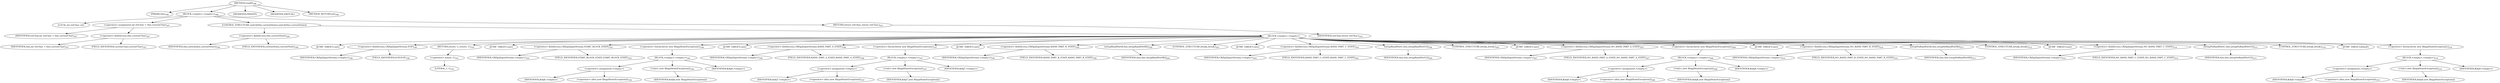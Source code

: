 digraph "read0" {  
"639" [label = <(METHOD,read0)<SUB>186</SUB>> ]
"18" [label = <(PARAM,this)<SUB>186</SUB>> ]
"640" [label = <(BLOCK,&lt;empty&gt;,&lt;empty&gt;)<SUB>186</SUB>> ]
"641" [label = <(LOCAL,int retChar: int)> ]
"642" [label = <(&lt;operator&gt;.assignment,int retChar = this.currentChar)<SUB>187</SUB>> ]
"643" [label = <(IDENTIFIER,retChar,int retChar = this.currentChar)<SUB>187</SUB>> ]
"644" [label = <(&lt;operator&gt;.fieldAccess,this.currentChar)<SUB>187</SUB>> ]
"17" [label = <(IDENTIFIER,this,int retChar = this.currentChar)<SUB>187</SUB>> ]
"645" [label = <(FIELD_IDENTIFIER,currentChar,currentChar)<SUB>187</SUB>> ]
"646" [label = <(CONTROL_STRUCTURE,switch(this.currentState),switch(this.currentState))> ]
"647" [label = <(&lt;operator&gt;.fieldAccess,this.currentState)<SUB>189</SUB>> ]
"19" [label = <(IDENTIFIER,this,switch(this.currentState))<SUB>189</SUB>> ]
"648" [label = <(FIELD_IDENTIFIER,currentState,currentState)<SUB>189</SUB>> ]
"649" [label = <(BLOCK,&lt;empty&gt;,&lt;empty&gt;)> ]
"650" [label = <(JUMP_TARGET,case)> ]
"651" [label = <(&lt;operator&gt;.fieldAccess,CBZip2InputStream.EOF)<SUB>190</SUB>> ]
"652" [label = <(IDENTIFIER,CBZip2InputStream,&lt;empty&gt;)<SUB>190</SUB>> ]
"653" [label = <(FIELD_IDENTIFIER,EOF,EOF)<SUB>190</SUB>> ]
"654" [label = <(RETURN,return -1;,return -1;)<SUB>191</SUB>> ]
"655" [label = <(&lt;operator&gt;.minus,-1)<SUB>191</SUB>> ]
"656" [label = <(LITERAL,1,-1)<SUB>191</SUB>> ]
"657" [label = <(JUMP_TARGET,case)> ]
"658" [label = <(&lt;operator&gt;.fieldAccess,CBZip2InputStream.START_BLOCK_STATE)<SUB>193</SUB>> ]
"659" [label = <(IDENTIFIER,CBZip2InputStream,&lt;empty&gt;)<SUB>193</SUB>> ]
"660" [label = <(FIELD_IDENTIFIER,START_BLOCK_STATE,START_BLOCK_STATE)<SUB>193</SUB>> ]
"661" [label = <(&lt;operator&gt;.throw,throw new IllegalStateException();)<SUB>194</SUB>> ]
"662" [label = <(BLOCK,&lt;empty&gt;,&lt;empty&gt;)<SUB>194</SUB>> ]
"663" [label = <(&lt;operator&gt;.assignment,&lt;empty&gt;)> ]
"664" [label = <(IDENTIFIER,$obj6,&lt;empty&gt;)> ]
"665" [label = <(&lt;operator&gt;.alloc,new IllegalStateException())<SUB>194</SUB>> ]
"666" [label = <(&lt;init&gt;,new IllegalStateException())<SUB>194</SUB>> ]
"667" [label = <(IDENTIFIER,$obj6,new IllegalStateException())> ]
"668" [label = <(IDENTIFIER,$obj6,&lt;empty&gt;)> ]
"669" [label = <(JUMP_TARGET,case)> ]
"670" [label = <(&lt;operator&gt;.fieldAccess,CBZip2InputStream.RAND_PART_A_STATE)<SUB>196</SUB>> ]
"671" [label = <(IDENTIFIER,CBZip2InputStream,&lt;empty&gt;)<SUB>196</SUB>> ]
"672" [label = <(FIELD_IDENTIFIER,RAND_PART_A_STATE,RAND_PART_A_STATE)<SUB>196</SUB>> ]
"673" [label = <(&lt;operator&gt;.throw,throw new IllegalStateException();)<SUB>197</SUB>> ]
"674" [label = <(BLOCK,&lt;empty&gt;,&lt;empty&gt;)<SUB>197</SUB>> ]
"675" [label = <(&lt;operator&gt;.assignment,&lt;empty&gt;)> ]
"676" [label = <(IDENTIFIER,$obj7,&lt;empty&gt;)> ]
"677" [label = <(&lt;operator&gt;.alloc,new IllegalStateException())<SUB>197</SUB>> ]
"678" [label = <(&lt;init&gt;,new IllegalStateException())<SUB>197</SUB>> ]
"679" [label = <(IDENTIFIER,$obj7,new IllegalStateException())> ]
"680" [label = <(IDENTIFIER,$obj7,&lt;empty&gt;)> ]
"681" [label = <(JUMP_TARGET,case)> ]
"682" [label = <(&lt;operator&gt;.fieldAccess,CBZip2InputStream.RAND_PART_B_STATE)<SUB>199</SUB>> ]
"683" [label = <(IDENTIFIER,CBZip2InputStream,&lt;empty&gt;)<SUB>199</SUB>> ]
"684" [label = <(FIELD_IDENTIFIER,RAND_PART_B_STATE,RAND_PART_B_STATE)<SUB>199</SUB>> ]
"685" [label = <(setupRandPartB,this.setupRandPartB())<SUB>200</SUB>> ]
"20" [label = <(IDENTIFIER,this,this.setupRandPartB())<SUB>200</SUB>> ]
"686" [label = <(CONTROL_STRUCTURE,break;,break;)<SUB>201</SUB>> ]
"687" [label = <(JUMP_TARGET,case)> ]
"688" [label = <(&lt;operator&gt;.fieldAccess,CBZip2InputStream.RAND_PART_C_STATE)<SUB>203</SUB>> ]
"689" [label = <(IDENTIFIER,CBZip2InputStream,&lt;empty&gt;)<SUB>203</SUB>> ]
"690" [label = <(FIELD_IDENTIFIER,RAND_PART_C_STATE,RAND_PART_C_STATE)<SUB>203</SUB>> ]
"691" [label = <(setupRandPartC,this.setupRandPartC())<SUB>204</SUB>> ]
"21" [label = <(IDENTIFIER,this,this.setupRandPartC())<SUB>204</SUB>> ]
"692" [label = <(CONTROL_STRUCTURE,break;,break;)<SUB>205</SUB>> ]
"693" [label = <(JUMP_TARGET,case)> ]
"694" [label = <(&lt;operator&gt;.fieldAccess,CBZip2InputStream.NO_RAND_PART_A_STATE)<SUB>207</SUB>> ]
"695" [label = <(IDENTIFIER,CBZip2InputStream,&lt;empty&gt;)<SUB>207</SUB>> ]
"696" [label = <(FIELD_IDENTIFIER,NO_RAND_PART_A_STATE,NO_RAND_PART_A_STATE)<SUB>207</SUB>> ]
"697" [label = <(&lt;operator&gt;.throw,throw new IllegalStateException();)<SUB>208</SUB>> ]
"698" [label = <(BLOCK,&lt;empty&gt;,&lt;empty&gt;)<SUB>208</SUB>> ]
"699" [label = <(&lt;operator&gt;.assignment,&lt;empty&gt;)> ]
"700" [label = <(IDENTIFIER,$obj8,&lt;empty&gt;)> ]
"701" [label = <(&lt;operator&gt;.alloc,new IllegalStateException())<SUB>208</SUB>> ]
"702" [label = <(&lt;init&gt;,new IllegalStateException())<SUB>208</SUB>> ]
"703" [label = <(IDENTIFIER,$obj8,new IllegalStateException())> ]
"704" [label = <(IDENTIFIER,$obj8,&lt;empty&gt;)> ]
"705" [label = <(JUMP_TARGET,case)> ]
"706" [label = <(&lt;operator&gt;.fieldAccess,CBZip2InputStream.NO_RAND_PART_B_STATE)<SUB>210</SUB>> ]
"707" [label = <(IDENTIFIER,CBZip2InputStream,&lt;empty&gt;)<SUB>210</SUB>> ]
"708" [label = <(FIELD_IDENTIFIER,NO_RAND_PART_B_STATE,NO_RAND_PART_B_STATE)<SUB>210</SUB>> ]
"709" [label = <(setupNoRandPartB,this.setupNoRandPartB())<SUB>211</SUB>> ]
"22" [label = <(IDENTIFIER,this,this.setupNoRandPartB())<SUB>211</SUB>> ]
"710" [label = <(CONTROL_STRUCTURE,break;,break;)<SUB>212</SUB>> ]
"711" [label = <(JUMP_TARGET,case)> ]
"712" [label = <(&lt;operator&gt;.fieldAccess,CBZip2InputStream.NO_RAND_PART_C_STATE)<SUB>214</SUB>> ]
"713" [label = <(IDENTIFIER,CBZip2InputStream,&lt;empty&gt;)<SUB>214</SUB>> ]
"714" [label = <(FIELD_IDENTIFIER,NO_RAND_PART_C_STATE,NO_RAND_PART_C_STATE)<SUB>214</SUB>> ]
"715" [label = <(setupNoRandPartC,this.setupNoRandPartC())<SUB>215</SUB>> ]
"23" [label = <(IDENTIFIER,this,this.setupNoRandPartC())<SUB>215</SUB>> ]
"716" [label = <(CONTROL_STRUCTURE,break;,break;)<SUB>216</SUB>> ]
"717" [label = <(JUMP_TARGET,default)> ]
"718" [label = <(&lt;operator&gt;.throw,throw new IllegalStateException();)<SUB>219</SUB>> ]
"719" [label = <(BLOCK,&lt;empty&gt;,&lt;empty&gt;)<SUB>219</SUB>> ]
"720" [label = <(&lt;operator&gt;.assignment,&lt;empty&gt;)> ]
"721" [label = <(IDENTIFIER,$obj9,&lt;empty&gt;)> ]
"722" [label = <(&lt;operator&gt;.alloc,new IllegalStateException())<SUB>219</SUB>> ]
"723" [label = <(&lt;init&gt;,new IllegalStateException())<SUB>219</SUB>> ]
"724" [label = <(IDENTIFIER,$obj9,new IllegalStateException())> ]
"725" [label = <(IDENTIFIER,$obj9,&lt;empty&gt;)> ]
"726" [label = <(RETURN,return retChar;,return retChar;)<SUB>222</SUB>> ]
"727" [label = <(IDENTIFIER,retChar,return retChar;)<SUB>222</SUB>> ]
"728" [label = <(MODIFIER,PRIVATE)> ]
"729" [label = <(MODIFIER,VIRTUAL)> ]
"730" [label = <(METHOD_RETURN,int)<SUB>186</SUB>> ]
  "639" -> "18" 
  "639" -> "640" 
  "639" -> "728" 
  "639" -> "729" 
  "639" -> "730" 
  "640" -> "641" 
  "640" -> "642" 
  "640" -> "646" 
  "640" -> "726" 
  "642" -> "643" 
  "642" -> "644" 
  "644" -> "17" 
  "644" -> "645" 
  "646" -> "647" 
  "646" -> "649" 
  "647" -> "19" 
  "647" -> "648" 
  "649" -> "650" 
  "649" -> "651" 
  "649" -> "654" 
  "649" -> "657" 
  "649" -> "658" 
  "649" -> "661" 
  "649" -> "669" 
  "649" -> "670" 
  "649" -> "673" 
  "649" -> "681" 
  "649" -> "682" 
  "649" -> "685" 
  "649" -> "686" 
  "649" -> "687" 
  "649" -> "688" 
  "649" -> "691" 
  "649" -> "692" 
  "649" -> "693" 
  "649" -> "694" 
  "649" -> "697" 
  "649" -> "705" 
  "649" -> "706" 
  "649" -> "709" 
  "649" -> "710" 
  "649" -> "711" 
  "649" -> "712" 
  "649" -> "715" 
  "649" -> "716" 
  "649" -> "717" 
  "649" -> "718" 
  "651" -> "652" 
  "651" -> "653" 
  "654" -> "655" 
  "655" -> "656" 
  "658" -> "659" 
  "658" -> "660" 
  "661" -> "662" 
  "662" -> "663" 
  "662" -> "666" 
  "662" -> "668" 
  "663" -> "664" 
  "663" -> "665" 
  "666" -> "667" 
  "670" -> "671" 
  "670" -> "672" 
  "673" -> "674" 
  "674" -> "675" 
  "674" -> "678" 
  "674" -> "680" 
  "675" -> "676" 
  "675" -> "677" 
  "678" -> "679" 
  "682" -> "683" 
  "682" -> "684" 
  "685" -> "20" 
  "688" -> "689" 
  "688" -> "690" 
  "691" -> "21" 
  "694" -> "695" 
  "694" -> "696" 
  "697" -> "698" 
  "698" -> "699" 
  "698" -> "702" 
  "698" -> "704" 
  "699" -> "700" 
  "699" -> "701" 
  "702" -> "703" 
  "706" -> "707" 
  "706" -> "708" 
  "709" -> "22" 
  "712" -> "713" 
  "712" -> "714" 
  "715" -> "23" 
  "718" -> "719" 
  "719" -> "720" 
  "719" -> "723" 
  "719" -> "725" 
  "720" -> "721" 
  "720" -> "722" 
  "723" -> "724" 
  "726" -> "727" 
}
